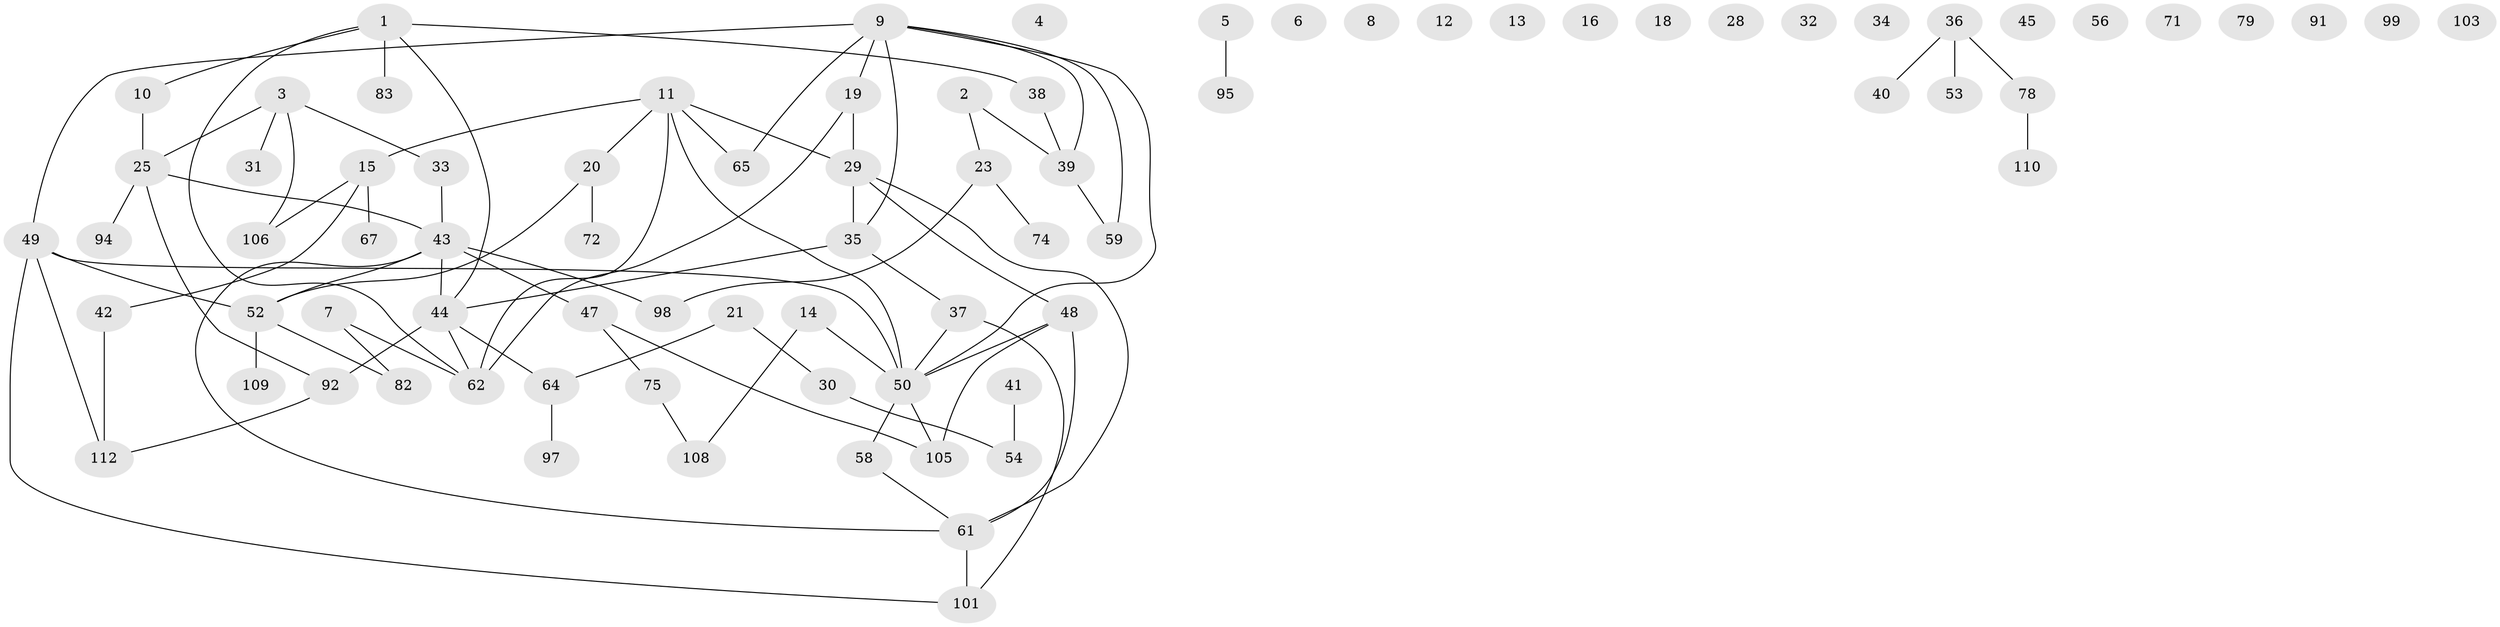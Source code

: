 // Generated by graph-tools (version 1.1) at 2025/23/03/03/25 07:23:26]
// undirected, 78 vertices, 87 edges
graph export_dot {
graph [start="1"]
  node [color=gray90,style=filled];
  1 [super="+22"];
  2 [super="+114"];
  3 [super="+86"];
  4;
  5;
  6 [super="+26"];
  7 [super="+17"];
  8;
  9 [super="+63"];
  10 [super="+90"];
  11 [super="+84"];
  12;
  13 [super="+81"];
  14;
  15 [super="+27"];
  16;
  18;
  19 [super="+70"];
  20 [super="+85"];
  21 [super="+57"];
  23 [super="+24"];
  25 [super="+55"];
  28;
  29 [super="+46"];
  30 [super="+66"];
  31 [super="+89"];
  32;
  33;
  34;
  35;
  36 [super="+77"];
  37 [super="+88"];
  38;
  39 [super="+107"];
  40 [super="+73"];
  41;
  42 [super="+104"];
  43 [super="+51"];
  44 [super="+100"];
  45;
  47;
  48 [super="+60"];
  49 [super="+69"];
  50 [super="+87"];
  52 [super="+80"];
  53;
  54;
  56 [super="+102"];
  58;
  59;
  61 [super="+68"];
  62 [super="+76"];
  64 [super="+113"];
  65;
  67;
  71;
  72;
  74;
  75 [super="+96"];
  78;
  79;
  82;
  83;
  91;
  92 [super="+93"];
  94;
  95;
  97;
  98;
  99;
  101;
  103;
  105 [super="+111"];
  106;
  108;
  109;
  110;
  112;
  1 -- 10;
  1 -- 62;
  1 -- 83;
  1 -- 38;
  1 -- 44;
  2 -- 39;
  2 -- 23;
  3 -- 25;
  3 -- 106;
  3 -- 33;
  3 -- 31;
  5 -- 95;
  7 -- 82;
  7 -- 62;
  9 -- 35;
  9 -- 49;
  9 -- 59;
  9 -- 65;
  9 -- 19 [weight=2];
  9 -- 39;
  9 -- 50;
  10 -- 25;
  11 -- 29;
  11 -- 65;
  11 -- 62;
  11 -- 50;
  11 -- 15;
  11 -- 20;
  14 -- 50;
  14 -- 108;
  15 -- 42;
  15 -- 106;
  15 -- 67;
  19 -- 62;
  19 -- 29;
  20 -- 72;
  20 -- 52;
  21 -- 64;
  21 -- 30;
  23 -- 74 [weight=2];
  23 -- 98;
  25 -- 94;
  25 -- 43;
  25 -- 92;
  29 -- 48;
  29 -- 61;
  29 -- 35;
  30 -- 54;
  33 -- 43;
  35 -- 37;
  35 -- 44;
  36 -- 53;
  36 -- 78;
  36 -- 40;
  37 -- 101;
  37 -- 50;
  38 -- 39;
  39 -- 59;
  41 -- 54;
  42 -- 112;
  43 -- 98;
  43 -- 61;
  43 -- 47;
  43 -- 52;
  43 -- 44;
  44 -- 64;
  44 -- 62;
  44 -- 92;
  47 -- 105;
  47 -- 75;
  48 -- 50;
  48 -- 61;
  48 -- 105;
  49 -- 50;
  49 -- 112;
  49 -- 52;
  49 -- 101;
  50 -- 105;
  50 -- 58;
  52 -- 82;
  52 -- 109;
  58 -- 61;
  61 -- 101 [weight=2];
  64 -- 97 [weight=2];
  75 -- 108;
  78 -- 110;
  92 -- 112;
}
